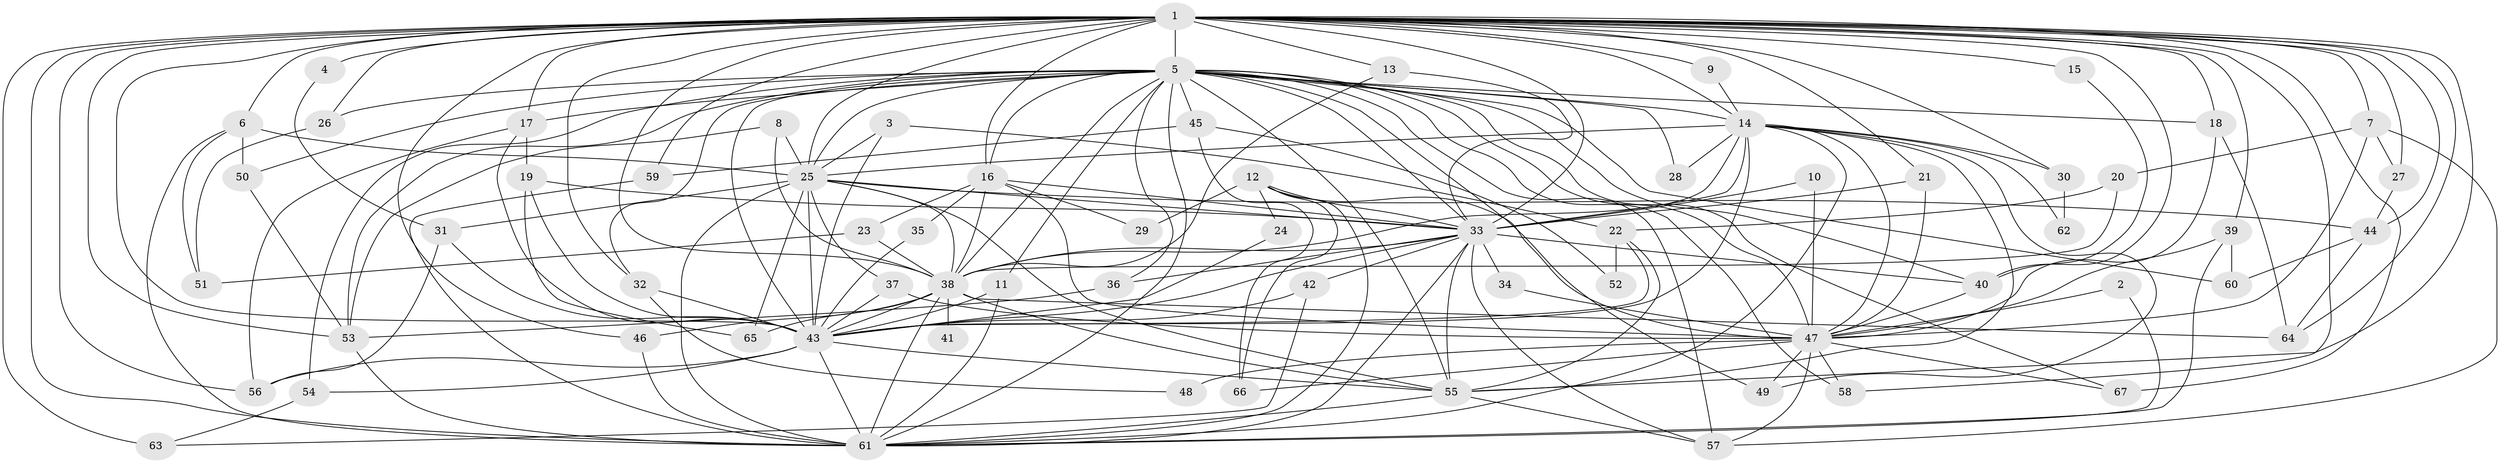 // original degree distribution, {19: 0.015037593984962405, 30: 0.007518796992481203, 29: 0.007518796992481203, 24: 0.022556390977443608, 18: 0.007518796992481203, 13: 0.007518796992481203, 21: 0.015037593984962405, 6: 0.022556390977443608, 2: 0.48872180451127817, 4: 0.08270676691729323, 3: 0.2631578947368421, 8: 0.007518796992481203, 5: 0.05263157894736842}
// Generated by graph-tools (version 1.1) at 2025/01/03/09/25 03:01:34]
// undirected, 67 vertices, 190 edges
graph export_dot {
graph [start="1"]
  node [color=gray90,style=filled];
  1;
  2;
  3;
  4;
  5;
  6;
  7;
  8;
  9;
  10;
  11;
  12;
  13;
  14;
  15;
  16;
  17;
  18;
  19;
  20;
  21;
  22;
  23;
  24;
  25;
  26;
  27;
  28;
  29;
  30;
  31;
  32;
  33;
  34;
  35;
  36;
  37;
  38;
  39;
  40;
  41;
  42;
  43;
  44;
  45;
  46;
  47;
  48;
  49;
  50;
  51;
  52;
  53;
  54;
  55;
  56;
  57;
  58;
  59;
  60;
  61;
  62;
  63;
  64;
  65;
  66;
  67;
  1 -- 4 [weight=2.0];
  1 -- 5 [weight=3.0];
  1 -- 6 [weight=1.0];
  1 -- 7 [weight=1.0];
  1 -- 9 [weight=1.0];
  1 -- 13 [weight=2.0];
  1 -- 14 [weight=3.0];
  1 -- 15 [weight=1.0];
  1 -- 16 [weight=1.0];
  1 -- 17 [weight=1.0];
  1 -- 18 [weight=1.0];
  1 -- 21 [weight=1.0];
  1 -- 25 [weight=3.0];
  1 -- 26 [weight=1.0];
  1 -- 27 [weight=1.0];
  1 -- 30 [weight=1.0];
  1 -- 32 [weight=1.0];
  1 -- 33 [weight=2.0];
  1 -- 38 [weight=2.0];
  1 -- 39 [weight=1.0];
  1 -- 40 [weight=1.0];
  1 -- 43 [weight=3.0];
  1 -- 44 [weight=1.0];
  1 -- 46 [weight=1.0];
  1 -- 53 [weight=1.0];
  1 -- 55 [weight=2.0];
  1 -- 56 [weight=1.0];
  1 -- 58 [weight=1.0];
  1 -- 59 [weight=2.0];
  1 -- 61 [weight=2.0];
  1 -- 63 [weight=2.0];
  1 -- 64 [weight=1.0];
  1 -- 67 [weight=2.0];
  2 -- 47 [weight=1.0];
  2 -- 61 [weight=1.0];
  3 -- 22 [weight=1.0];
  3 -- 25 [weight=1.0];
  3 -- 43 [weight=1.0];
  4 -- 31 [weight=1.0];
  5 -- 11 [weight=1.0];
  5 -- 14 [weight=1.0];
  5 -- 16 [weight=1.0];
  5 -- 17 [weight=1.0];
  5 -- 18 [weight=1.0];
  5 -- 25 [weight=1.0];
  5 -- 26 [weight=1.0];
  5 -- 28 [weight=1.0];
  5 -- 32 [weight=1.0];
  5 -- 33 [weight=1.0];
  5 -- 36 [weight=1.0];
  5 -- 38 [weight=1.0];
  5 -- 40 [weight=1.0];
  5 -- 43 [weight=1.0];
  5 -- 45 [weight=1.0];
  5 -- 47 [weight=2.0];
  5 -- 49 [weight=1.0];
  5 -- 50 [weight=1.0];
  5 -- 53 [weight=1.0];
  5 -- 54 [weight=1.0];
  5 -- 55 [weight=1.0];
  5 -- 57 [weight=1.0];
  5 -- 58 [weight=1.0];
  5 -- 60 [weight=1.0];
  5 -- 61 [weight=1.0];
  5 -- 67 [weight=1.0];
  6 -- 25 [weight=1.0];
  6 -- 50 [weight=1.0];
  6 -- 51 [weight=1.0];
  6 -- 61 [weight=1.0];
  7 -- 20 [weight=1.0];
  7 -- 27 [weight=1.0];
  7 -- 47 [weight=1.0];
  7 -- 57 [weight=1.0];
  8 -- 25 [weight=1.0];
  8 -- 38 [weight=1.0];
  8 -- 53 [weight=1.0];
  9 -- 14 [weight=1.0];
  10 -- 33 [weight=1.0];
  10 -- 47 [weight=1.0];
  11 -- 43 [weight=1.0];
  11 -- 61 [weight=1.0];
  12 -- 24 [weight=1.0];
  12 -- 29 [weight=1.0];
  12 -- 33 [weight=1.0];
  12 -- 47 [weight=1.0];
  12 -- 61 [weight=1.0];
  12 -- 66 [weight=1.0];
  13 -- 33 [weight=1.0];
  13 -- 38 [weight=1.0];
  14 -- 25 [weight=1.0];
  14 -- 28 [weight=1.0];
  14 -- 30 [weight=1.0];
  14 -- 33 [weight=3.0];
  14 -- 38 [weight=1.0];
  14 -- 43 [weight=1.0];
  14 -- 47 [weight=1.0];
  14 -- 49 [weight=1.0];
  14 -- 55 [weight=1.0];
  14 -- 61 [weight=1.0];
  14 -- 62 [weight=1.0];
  15 -- 40 [weight=1.0];
  16 -- 23 [weight=1.0];
  16 -- 29 [weight=1.0];
  16 -- 33 [weight=1.0];
  16 -- 35 [weight=1.0];
  16 -- 38 [weight=1.0];
  16 -- 47 [weight=1.0];
  17 -- 19 [weight=1.0];
  17 -- 43 [weight=1.0];
  17 -- 56 [weight=1.0];
  18 -- 47 [weight=1.0];
  18 -- 64 [weight=1.0];
  19 -- 33 [weight=1.0];
  19 -- 43 [weight=1.0];
  19 -- 65 [weight=1.0];
  20 -- 22 [weight=1.0];
  20 -- 38 [weight=1.0];
  21 -- 33 [weight=1.0];
  21 -- 47 [weight=1.0];
  22 -- 43 [weight=1.0];
  22 -- 52 [weight=1.0];
  22 -- 55 [weight=1.0];
  23 -- 38 [weight=1.0];
  23 -- 51 [weight=1.0];
  24 -- 43 [weight=1.0];
  25 -- 31 [weight=2.0];
  25 -- 33 [weight=1.0];
  25 -- 37 [weight=1.0];
  25 -- 38 [weight=1.0];
  25 -- 43 [weight=1.0];
  25 -- 44 [weight=1.0];
  25 -- 55 [weight=1.0];
  25 -- 61 [weight=2.0];
  25 -- 65 [weight=1.0];
  26 -- 51 [weight=1.0];
  27 -- 44 [weight=1.0];
  30 -- 62 [weight=1.0];
  31 -- 43 [weight=1.0];
  31 -- 56 [weight=1.0];
  32 -- 43 [weight=2.0];
  32 -- 48 [weight=1.0];
  33 -- 34 [weight=1.0];
  33 -- 36 [weight=2.0];
  33 -- 38 [weight=1.0];
  33 -- 40 [weight=1.0];
  33 -- 42 [weight=1.0];
  33 -- 43 [weight=1.0];
  33 -- 55 [weight=1.0];
  33 -- 57 [weight=1.0];
  33 -- 61 [weight=1.0];
  34 -- 47 [weight=1.0];
  35 -- 43 [weight=1.0];
  36 -- 53 [weight=1.0];
  37 -- 43 [weight=1.0];
  37 -- 47 [weight=1.0];
  38 -- 41 [weight=1.0];
  38 -- 43 [weight=1.0];
  38 -- 46 [weight=1.0];
  38 -- 55 [weight=1.0];
  38 -- 61 [weight=1.0];
  38 -- 64 [weight=1.0];
  38 -- 65 [weight=1.0];
  39 -- 47 [weight=1.0];
  39 -- 60 [weight=1.0];
  39 -- 61 [weight=1.0];
  40 -- 47 [weight=1.0];
  42 -- 43 [weight=1.0];
  42 -- 63 [weight=1.0];
  43 -- 54 [weight=1.0];
  43 -- 55 [weight=1.0];
  43 -- 56 [weight=1.0];
  43 -- 61 [weight=1.0];
  44 -- 60 [weight=1.0];
  44 -- 64 [weight=1.0];
  45 -- 52 [weight=1.0];
  45 -- 59 [weight=1.0];
  45 -- 66 [weight=1.0];
  46 -- 61 [weight=1.0];
  47 -- 48 [weight=1.0];
  47 -- 49 [weight=1.0];
  47 -- 57 [weight=1.0];
  47 -- 58 [weight=1.0];
  47 -- 66 [weight=2.0];
  47 -- 67 [weight=1.0];
  50 -- 53 [weight=1.0];
  53 -- 61 [weight=1.0];
  54 -- 63 [weight=1.0];
  55 -- 57 [weight=1.0];
  55 -- 61 [weight=1.0];
  59 -- 61 [weight=1.0];
}
